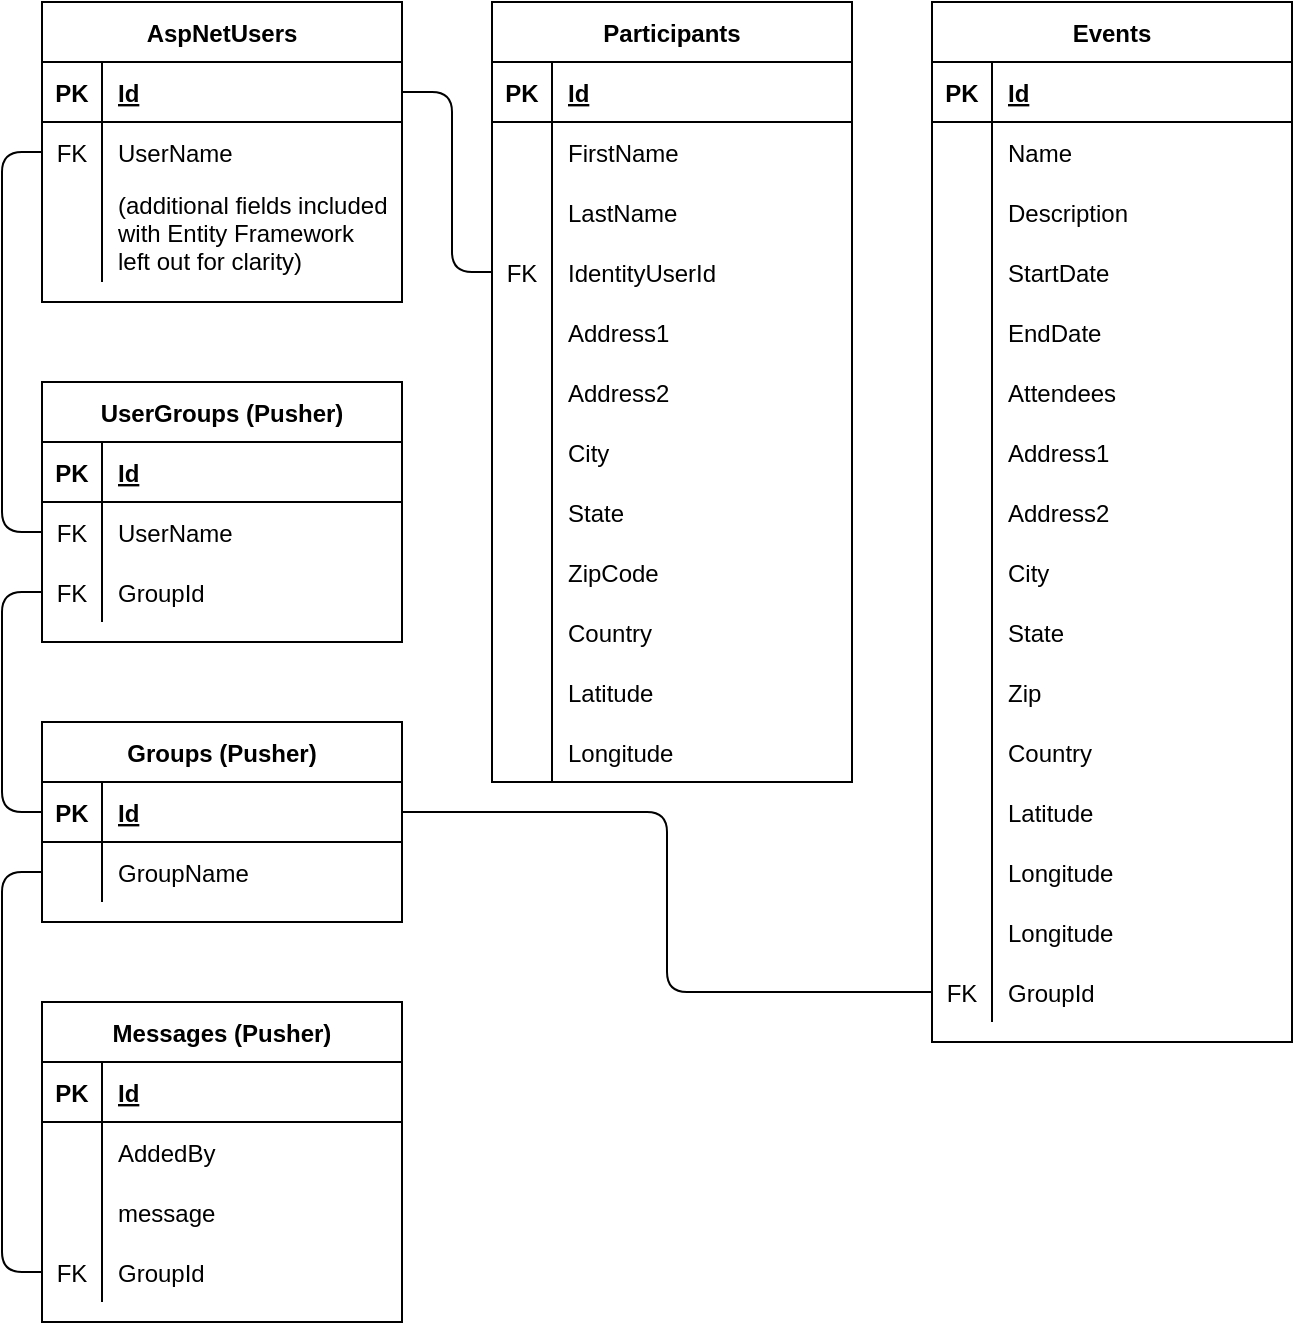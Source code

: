 <mxfile version="13.9.2" type="device"><diagram id="qOiqEgfNBI5_gCwGBmi5" name="Page-1"><mxGraphModel dx="1609" dy="1918" grid="1" gridSize="10" guides="1" tooltips="1" connect="1" arrows="1" fold="1" page="1" pageScale="1" pageWidth="850" pageHeight="1100" math="0" shadow="0"><root><mxCell id="0"/><mxCell id="1" parent="0"/><mxCell id="hx1sIj08Y4smLHDmHDp_-100" value="" style="edgeStyle=orthogonalEdgeStyle;rounded=1;orthogonalLoop=1;jettySize=auto;html=1;exitX=0;exitY=0.5;exitDx=0;exitDy=0;endArrow=none;endFill=0;entryX=1;entryY=0.5;entryDx=0;entryDy=0;" parent="1" source="hx1sIj08Y4smLHDmHDp_-11" target="hx1sIj08Y4smLHDmHDp_-64" edge="1"><mxGeometry relative="1" as="geometry"><Array as="points"><mxPoint x="-620" y="-945"/><mxPoint x="-620" y="-1035"/></Array></mxGeometry></mxCell><mxCell id="hx1sIj08Y4smLHDmHDp_-1" value="Participants" style="shape=table;startSize=30;container=1;collapsible=1;childLayout=tableLayout;fixedRows=1;rowLines=0;fontStyle=1;align=center;resizeLast=1;" parent="1" vertex="1"><mxGeometry x="-600" y="-1080" width="180" height="390" as="geometry"/></mxCell><mxCell id="hx1sIj08Y4smLHDmHDp_-2" value="" style="shape=partialRectangle;collapsible=0;dropTarget=0;pointerEvents=0;fillColor=none;top=0;left=0;bottom=1;right=0;points=[[0,0.5],[1,0.5]];portConstraint=eastwest;" parent="hx1sIj08Y4smLHDmHDp_-1" vertex="1"><mxGeometry y="30" width="180" height="30" as="geometry"/></mxCell><mxCell id="hx1sIj08Y4smLHDmHDp_-3" value="PK" style="shape=partialRectangle;connectable=0;fillColor=none;top=0;left=0;bottom=0;right=0;fontStyle=1;overflow=hidden;" parent="hx1sIj08Y4smLHDmHDp_-2" vertex="1"><mxGeometry width="30" height="30" as="geometry"/></mxCell><mxCell id="hx1sIj08Y4smLHDmHDp_-4" value="Id" style="shape=partialRectangle;connectable=0;fillColor=none;top=0;left=0;bottom=0;right=0;align=left;spacingLeft=6;fontStyle=5;overflow=hidden;" parent="hx1sIj08Y4smLHDmHDp_-2" vertex="1"><mxGeometry x="30" width="150" height="30" as="geometry"/></mxCell><mxCell id="hx1sIj08Y4smLHDmHDp_-5" value="" style="shape=partialRectangle;collapsible=0;dropTarget=0;pointerEvents=0;fillColor=none;top=0;left=0;bottom=0;right=0;points=[[0,0.5],[1,0.5]];portConstraint=eastwest;" parent="hx1sIj08Y4smLHDmHDp_-1" vertex="1"><mxGeometry y="60" width="180" height="30" as="geometry"/></mxCell><mxCell id="hx1sIj08Y4smLHDmHDp_-6" value="" style="shape=partialRectangle;connectable=0;fillColor=none;top=0;left=0;bottom=0;right=0;editable=1;overflow=hidden;" parent="hx1sIj08Y4smLHDmHDp_-5" vertex="1"><mxGeometry width="30" height="30" as="geometry"/></mxCell><mxCell id="hx1sIj08Y4smLHDmHDp_-7" value="FirstName" style="shape=partialRectangle;connectable=0;fillColor=none;top=0;left=0;bottom=0;right=0;align=left;spacingLeft=6;overflow=hidden;" parent="hx1sIj08Y4smLHDmHDp_-5" vertex="1"><mxGeometry x="30" width="150" height="30" as="geometry"/></mxCell><mxCell id="hx1sIj08Y4smLHDmHDp_-8" value="" style="shape=partialRectangle;collapsible=0;dropTarget=0;pointerEvents=0;fillColor=none;top=0;left=0;bottom=0;right=0;points=[[0,0.5],[1,0.5]];portConstraint=eastwest;" parent="hx1sIj08Y4smLHDmHDp_-1" vertex="1"><mxGeometry y="90" width="180" height="30" as="geometry"/></mxCell><mxCell id="hx1sIj08Y4smLHDmHDp_-9" value="" style="shape=partialRectangle;connectable=0;fillColor=none;top=0;left=0;bottom=0;right=0;editable=1;overflow=hidden;" parent="hx1sIj08Y4smLHDmHDp_-8" vertex="1"><mxGeometry width="30" height="30" as="geometry"/></mxCell><mxCell id="hx1sIj08Y4smLHDmHDp_-10" value="LastName" style="shape=partialRectangle;connectable=0;fillColor=none;top=0;left=0;bottom=0;right=0;align=left;spacingLeft=6;overflow=hidden;" parent="hx1sIj08Y4smLHDmHDp_-8" vertex="1"><mxGeometry x="30" width="150" height="30" as="geometry"/></mxCell><mxCell id="hx1sIj08Y4smLHDmHDp_-11" value="" style="shape=partialRectangle;collapsible=0;dropTarget=0;pointerEvents=0;fillColor=none;top=0;left=0;bottom=0;right=0;points=[[0,0.5],[1,0.5]];portConstraint=eastwest;" parent="hx1sIj08Y4smLHDmHDp_-1" vertex="1"><mxGeometry y="120" width="180" height="30" as="geometry"/></mxCell><mxCell id="hx1sIj08Y4smLHDmHDp_-12" value="FK" style="shape=partialRectangle;connectable=0;fillColor=none;top=0;left=0;bottom=0;right=0;editable=1;overflow=hidden;" parent="hx1sIj08Y4smLHDmHDp_-11" vertex="1"><mxGeometry width="30" height="30" as="geometry"/></mxCell><mxCell id="hx1sIj08Y4smLHDmHDp_-13" value="IdentityUserId" style="shape=partialRectangle;connectable=0;fillColor=none;top=0;left=0;bottom=0;right=0;align=left;spacingLeft=6;overflow=hidden;" parent="hx1sIj08Y4smLHDmHDp_-11" vertex="1"><mxGeometry x="30" width="150" height="30" as="geometry"/></mxCell><mxCell id="hx1sIj08Y4smLHDmHDp_-14" value="" style="shape=partialRectangle;collapsible=0;dropTarget=0;pointerEvents=0;fillColor=none;top=0;left=0;bottom=0;right=0;points=[[0,0.5],[1,0.5]];portConstraint=eastwest;" parent="hx1sIj08Y4smLHDmHDp_-1" vertex="1"><mxGeometry y="150" width="180" height="30" as="geometry"/></mxCell><mxCell id="hx1sIj08Y4smLHDmHDp_-15" value="" style="shape=partialRectangle;connectable=0;fillColor=none;top=0;left=0;bottom=0;right=0;editable=1;overflow=hidden;" parent="hx1sIj08Y4smLHDmHDp_-14" vertex="1"><mxGeometry width="30" height="30" as="geometry"/></mxCell><mxCell id="hx1sIj08Y4smLHDmHDp_-16" value="Address1" style="shape=partialRectangle;connectable=0;fillColor=none;top=0;left=0;bottom=0;right=0;align=left;spacingLeft=6;overflow=hidden;" parent="hx1sIj08Y4smLHDmHDp_-14" vertex="1"><mxGeometry x="30" width="150" height="30" as="geometry"/></mxCell><mxCell id="hx1sIj08Y4smLHDmHDp_-17" value="" style="shape=partialRectangle;collapsible=0;dropTarget=0;pointerEvents=0;fillColor=none;top=0;left=0;bottom=0;right=0;points=[[0,0.5],[1,0.5]];portConstraint=eastwest;" parent="hx1sIj08Y4smLHDmHDp_-1" vertex="1"><mxGeometry y="180" width="180" height="30" as="geometry"/></mxCell><mxCell id="hx1sIj08Y4smLHDmHDp_-18" value="" style="shape=partialRectangle;connectable=0;fillColor=none;top=0;left=0;bottom=0;right=0;editable=1;overflow=hidden;" parent="hx1sIj08Y4smLHDmHDp_-17" vertex="1"><mxGeometry width="30" height="30" as="geometry"/></mxCell><mxCell id="hx1sIj08Y4smLHDmHDp_-19" value="Address2" style="shape=partialRectangle;connectable=0;fillColor=none;top=0;left=0;bottom=0;right=0;align=left;spacingLeft=6;overflow=hidden;" parent="hx1sIj08Y4smLHDmHDp_-17" vertex="1"><mxGeometry x="30" width="150" height="30" as="geometry"/></mxCell><mxCell id="hx1sIj08Y4smLHDmHDp_-39" value="" style="shape=partialRectangle;collapsible=0;dropTarget=0;pointerEvents=0;fillColor=none;top=0;left=0;bottom=0;right=0;points=[[0,0.5],[1,0.5]];portConstraint=eastwest;" parent="hx1sIj08Y4smLHDmHDp_-1" vertex="1"><mxGeometry y="210" width="180" height="30" as="geometry"/></mxCell><mxCell id="hx1sIj08Y4smLHDmHDp_-40" value="" style="shape=partialRectangle;connectable=0;fillColor=none;top=0;left=0;bottom=0;right=0;editable=1;overflow=hidden;" parent="hx1sIj08Y4smLHDmHDp_-39" vertex="1"><mxGeometry width="30" height="30" as="geometry"/></mxCell><mxCell id="hx1sIj08Y4smLHDmHDp_-41" value="City" style="shape=partialRectangle;connectable=0;fillColor=none;top=0;left=0;bottom=0;right=0;align=left;spacingLeft=6;overflow=hidden;" parent="hx1sIj08Y4smLHDmHDp_-39" vertex="1"><mxGeometry x="30" width="150" height="30" as="geometry"/></mxCell><mxCell id="hx1sIj08Y4smLHDmHDp_-42" value="" style="shape=partialRectangle;collapsible=0;dropTarget=0;pointerEvents=0;fillColor=none;top=0;left=0;bottom=0;right=0;points=[[0,0.5],[1,0.5]];portConstraint=eastwest;" parent="hx1sIj08Y4smLHDmHDp_-1" vertex="1"><mxGeometry y="240" width="180" height="30" as="geometry"/></mxCell><mxCell id="hx1sIj08Y4smLHDmHDp_-43" value="" style="shape=partialRectangle;connectable=0;fillColor=none;top=0;left=0;bottom=0;right=0;editable=1;overflow=hidden;" parent="hx1sIj08Y4smLHDmHDp_-42" vertex="1"><mxGeometry width="30" height="30" as="geometry"/></mxCell><mxCell id="hx1sIj08Y4smLHDmHDp_-44" value="State" style="shape=partialRectangle;connectable=0;fillColor=none;top=0;left=0;bottom=0;right=0;align=left;spacingLeft=6;overflow=hidden;" parent="hx1sIj08Y4smLHDmHDp_-42" vertex="1"><mxGeometry x="30" width="150" height="30" as="geometry"/></mxCell><mxCell id="hx1sIj08Y4smLHDmHDp_-45" value="" style="shape=partialRectangle;collapsible=0;dropTarget=0;pointerEvents=0;fillColor=none;top=0;left=0;bottom=0;right=0;points=[[0,0.5],[1,0.5]];portConstraint=eastwest;" parent="hx1sIj08Y4smLHDmHDp_-1" vertex="1"><mxGeometry y="270" width="180" height="30" as="geometry"/></mxCell><mxCell id="hx1sIj08Y4smLHDmHDp_-46" value="" style="shape=partialRectangle;connectable=0;fillColor=none;top=0;left=0;bottom=0;right=0;editable=1;overflow=hidden;" parent="hx1sIj08Y4smLHDmHDp_-45" vertex="1"><mxGeometry width="30" height="30" as="geometry"/></mxCell><mxCell id="hx1sIj08Y4smLHDmHDp_-47" value="ZipCode" style="shape=partialRectangle;connectable=0;fillColor=none;top=0;left=0;bottom=0;right=0;align=left;spacingLeft=6;overflow=hidden;" parent="hx1sIj08Y4smLHDmHDp_-45" vertex="1"><mxGeometry x="30" width="150" height="30" as="geometry"/></mxCell><mxCell id="hx1sIj08Y4smLHDmHDp_-48" value="" style="shape=partialRectangle;collapsible=0;dropTarget=0;pointerEvents=0;fillColor=none;top=0;left=0;bottom=0;right=0;points=[[0,0.5],[1,0.5]];portConstraint=eastwest;" parent="hx1sIj08Y4smLHDmHDp_-1" vertex="1"><mxGeometry y="300" width="180" height="30" as="geometry"/></mxCell><mxCell id="hx1sIj08Y4smLHDmHDp_-49" value="" style="shape=partialRectangle;connectable=0;fillColor=none;top=0;left=0;bottom=0;right=0;editable=1;overflow=hidden;" parent="hx1sIj08Y4smLHDmHDp_-48" vertex="1"><mxGeometry width="30" height="30" as="geometry"/></mxCell><mxCell id="hx1sIj08Y4smLHDmHDp_-50" value="Country" style="shape=partialRectangle;connectable=0;fillColor=none;top=0;left=0;bottom=0;right=0;align=left;spacingLeft=6;overflow=hidden;" parent="hx1sIj08Y4smLHDmHDp_-48" vertex="1"><mxGeometry x="30" width="150" height="30" as="geometry"/></mxCell><mxCell id="hx1sIj08Y4smLHDmHDp_-51" value="" style="shape=partialRectangle;collapsible=0;dropTarget=0;pointerEvents=0;fillColor=none;top=0;left=0;bottom=0;right=0;points=[[0,0.5],[1,0.5]];portConstraint=eastwest;" parent="hx1sIj08Y4smLHDmHDp_-1" vertex="1"><mxGeometry y="330" width="180" height="30" as="geometry"/></mxCell><mxCell id="hx1sIj08Y4smLHDmHDp_-52" value="" style="shape=partialRectangle;connectable=0;fillColor=none;top=0;left=0;bottom=0;right=0;editable=1;overflow=hidden;" parent="hx1sIj08Y4smLHDmHDp_-51" vertex="1"><mxGeometry width="30" height="30" as="geometry"/></mxCell><mxCell id="hx1sIj08Y4smLHDmHDp_-53" value="Latitude" style="shape=partialRectangle;connectable=0;fillColor=none;top=0;left=0;bottom=0;right=0;align=left;spacingLeft=6;overflow=hidden;" parent="hx1sIj08Y4smLHDmHDp_-51" vertex="1"><mxGeometry x="30" width="150" height="30" as="geometry"/></mxCell><mxCell id="hx1sIj08Y4smLHDmHDp_-54" value="" style="shape=partialRectangle;collapsible=0;dropTarget=0;pointerEvents=0;fillColor=none;top=0;left=0;bottom=0;right=0;points=[[0,0.5],[1,0.5]];portConstraint=eastwest;" parent="hx1sIj08Y4smLHDmHDp_-1" vertex="1"><mxGeometry y="360" width="180" height="30" as="geometry"/></mxCell><mxCell id="hx1sIj08Y4smLHDmHDp_-55" value="" style="shape=partialRectangle;connectable=0;fillColor=none;top=0;left=0;bottom=0;right=0;editable=1;overflow=hidden;" parent="hx1sIj08Y4smLHDmHDp_-54" vertex="1"><mxGeometry width="30" height="30" as="geometry"/></mxCell><mxCell id="hx1sIj08Y4smLHDmHDp_-56" value="Longitude" style="shape=partialRectangle;connectable=0;fillColor=none;top=0;left=0;bottom=0;right=0;align=left;spacingLeft=6;overflow=hidden;" parent="hx1sIj08Y4smLHDmHDp_-54" vertex="1"><mxGeometry x="30" width="150" height="30" as="geometry"/></mxCell><mxCell id="hx1sIj08Y4smLHDmHDp_-63" value="AspNetUsers" style="shape=table;startSize=30;container=1;collapsible=1;childLayout=tableLayout;fixedRows=1;rowLines=0;fontStyle=1;align=center;resizeLast=1;" parent="1" vertex="1"><mxGeometry x="-825" y="-1080" width="180" height="150" as="geometry"/></mxCell><mxCell id="hx1sIj08Y4smLHDmHDp_-64" value="" style="shape=partialRectangle;collapsible=0;dropTarget=0;pointerEvents=0;fillColor=none;top=0;left=0;bottom=1;right=0;points=[[0,0.5],[1,0.5]];portConstraint=eastwest;" parent="hx1sIj08Y4smLHDmHDp_-63" vertex="1"><mxGeometry y="30" width="180" height="30" as="geometry"/></mxCell><mxCell id="hx1sIj08Y4smLHDmHDp_-65" value="PK" style="shape=partialRectangle;connectable=0;fillColor=none;top=0;left=0;bottom=0;right=0;fontStyle=1;overflow=hidden;" parent="hx1sIj08Y4smLHDmHDp_-64" vertex="1"><mxGeometry width="30" height="30" as="geometry"/></mxCell><mxCell id="hx1sIj08Y4smLHDmHDp_-66" value="Id" style="shape=partialRectangle;connectable=0;fillColor=none;top=0;left=0;bottom=0;right=0;align=left;spacingLeft=6;fontStyle=5;overflow=hidden;" parent="hx1sIj08Y4smLHDmHDp_-64" vertex="1"><mxGeometry x="30" width="150" height="30" as="geometry"/></mxCell><mxCell id="hx1sIj08Y4smLHDmHDp_-91" value="" style="shape=partialRectangle;collapsible=0;dropTarget=0;pointerEvents=0;fillColor=none;top=0;left=0;bottom=0;right=0;points=[[0,0.5],[1,0.5]];portConstraint=eastwest;" parent="hx1sIj08Y4smLHDmHDp_-63" vertex="1"><mxGeometry y="60" width="180" height="30" as="geometry"/></mxCell><mxCell id="hx1sIj08Y4smLHDmHDp_-92" value="FK" style="shape=partialRectangle;connectable=0;fillColor=none;top=0;left=0;bottom=0;right=0;editable=1;overflow=hidden;" parent="hx1sIj08Y4smLHDmHDp_-91" vertex="1"><mxGeometry width="30" height="30" as="geometry"/></mxCell><mxCell id="hx1sIj08Y4smLHDmHDp_-93" value="UserName" style="shape=partialRectangle;connectable=0;fillColor=none;top=0;left=0;bottom=0;right=0;align=left;spacingLeft=6;overflow=hidden;" parent="hx1sIj08Y4smLHDmHDp_-91" vertex="1"><mxGeometry x="30" width="150" height="30" as="geometry"/></mxCell><mxCell id="c5tUpTaA2ZwF08moW2mx-1" value="" style="shape=partialRectangle;collapsible=0;dropTarget=0;pointerEvents=0;fillColor=none;top=0;left=0;bottom=0;right=0;points=[[0,0.5],[1,0.5]];portConstraint=eastwest;" vertex="1" parent="hx1sIj08Y4smLHDmHDp_-63"><mxGeometry y="90" width="180" height="50" as="geometry"/></mxCell><mxCell id="c5tUpTaA2ZwF08moW2mx-2" value="" style="shape=partialRectangle;connectable=0;fillColor=none;top=0;left=0;bottom=0;right=0;editable=1;overflow=hidden;" vertex="1" parent="c5tUpTaA2ZwF08moW2mx-1"><mxGeometry width="30" height="50" as="geometry"/></mxCell><mxCell id="c5tUpTaA2ZwF08moW2mx-3" value="(additional fields included&#10;with Entity Framework&#10;left out for clarity)" style="shape=partialRectangle;connectable=0;fillColor=none;top=0;left=0;bottom=0;right=0;align=left;spacingLeft=6;overflow=hidden;" vertex="1" parent="c5tUpTaA2ZwF08moW2mx-1"><mxGeometry x="30" width="150" height="50" as="geometry"/></mxCell><mxCell id="hx1sIj08Y4smLHDmHDp_-101" value="Events" style="shape=table;startSize=30;container=1;collapsible=1;childLayout=tableLayout;fixedRows=1;rowLines=0;fontStyle=1;align=center;resizeLast=1;" parent="1" vertex="1"><mxGeometry x="-380" y="-1080" width="180" height="520" as="geometry"/></mxCell><mxCell id="hx1sIj08Y4smLHDmHDp_-102" value="" style="shape=partialRectangle;collapsible=0;dropTarget=0;pointerEvents=0;fillColor=none;top=0;left=0;bottom=1;right=0;points=[[0,0.5],[1,0.5]];portConstraint=eastwest;" parent="hx1sIj08Y4smLHDmHDp_-101" vertex="1"><mxGeometry y="30" width="180" height="30" as="geometry"/></mxCell><mxCell id="hx1sIj08Y4smLHDmHDp_-103" value="PK" style="shape=partialRectangle;connectable=0;fillColor=none;top=0;left=0;bottom=0;right=0;fontStyle=1;overflow=hidden;" parent="hx1sIj08Y4smLHDmHDp_-102" vertex="1"><mxGeometry width="30" height="30" as="geometry"/></mxCell><mxCell id="hx1sIj08Y4smLHDmHDp_-104" value="Id" style="shape=partialRectangle;connectable=0;fillColor=none;top=0;left=0;bottom=0;right=0;align=left;spacingLeft=6;fontStyle=5;overflow=hidden;" parent="hx1sIj08Y4smLHDmHDp_-102" vertex="1"><mxGeometry x="30" width="150" height="30" as="geometry"/></mxCell><mxCell id="hx1sIj08Y4smLHDmHDp_-105" value="" style="shape=partialRectangle;collapsible=0;dropTarget=0;pointerEvents=0;fillColor=none;top=0;left=0;bottom=0;right=0;points=[[0,0.5],[1,0.5]];portConstraint=eastwest;" parent="hx1sIj08Y4smLHDmHDp_-101" vertex="1"><mxGeometry y="60" width="180" height="30" as="geometry"/></mxCell><mxCell id="hx1sIj08Y4smLHDmHDp_-106" value="" style="shape=partialRectangle;connectable=0;fillColor=none;top=0;left=0;bottom=0;right=0;editable=1;overflow=hidden;" parent="hx1sIj08Y4smLHDmHDp_-105" vertex="1"><mxGeometry width="30" height="30" as="geometry"/></mxCell><mxCell id="hx1sIj08Y4smLHDmHDp_-107" value="Name" style="shape=partialRectangle;connectable=0;fillColor=none;top=0;left=0;bottom=0;right=0;align=left;spacingLeft=6;overflow=hidden;" parent="hx1sIj08Y4smLHDmHDp_-105" vertex="1"><mxGeometry x="30" width="150" height="30" as="geometry"/></mxCell><mxCell id="hx1sIj08Y4smLHDmHDp_-108" value="" style="shape=partialRectangle;collapsible=0;dropTarget=0;pointerEvents=0;fillColor=none;top=0;left=0;bottom=0;right=0;points=[[0,0.5],[1,0.5]];portConstraint=eastwest;" parent="hx1sIj08Y4smLHDmHDp_-101" vertex="1"><mxGeometry y="90" width="180" height="30" as="geometry"/></mxCell><mxCell id="hx1sIj08Y4smLHDmHDp_-109" value="" style="shape=partialRectangle;connectable=0;fillColor=none;top=0;left=0;bottom=0;right=0;editable=1;overflow=hidden;" parent="hx1sIj08Y4smLHDmHDp_-108" vertex="1"><mxGeometry width="30" height="30" as="geometry"/></mxCell><mxCell id="hx1sIj08Y4smLHDmHDp_-110" value="Description" style="shape=partialRectangle;connectable=0;fillColor=none;top=0;left=0;bottom=0;right=0;align=left;spacingLeft=6;overflow=hidden;" parent="hx1sIj08Y4smLHDmHDp_-108" vertex="1"><mxGeometry x="30" width="150" height="30" as="geometry"/></mxCell><mxCell id="hx1sIj08Y4smLHDmHDp_-111" value="" style="shape=partialRectangle;collapsible=0;dropTarget=0;pointerEvents=0;fillColor=none;top=0;left=0;bottom=0;right=0;points=[[0,0.5],[1,0.5]];portConstraint=eastwest;" parent="hx1sIj08Y4smLHDmHDp_-101" vertex="1"><mxGeometry y="120" width="180" height="30" as="geometry"/></mxCell><mxCell id="hx1sIj08Y4smLHDmHDp_-112" value="" style="shape=partialRectangle;connectable=0;fillColor=none;top=0;left=0;bottom=0;right=0;editable=1;overflow=hidden;" parent="hx1sIj08Y4smLHDmHDp_-111" vertex="1"><mxGeometry width="30" height="30" as="geometry"/></mxCell><mxCell id="hx1sIj08Y4smLHDmHDp_-113" value="StartDate" style="shape=partialRectangle;connectable=0;fillColor=none;top=0;left=0;bottom=0;right=0;align=left;spacingLeft=6;overflow=hidden;" parent="hx1sIj08Y4smLHDmHDp_-111" vertex="1"><mxGeometry x="30" width="150" height="30" as="geometry"/></mxCell><mxCell id="hx1sIj08Y4smLHDmHDp_-114" value="" style="shape=partialRectangle;collapsible=0;dropTarget=0;pointerEvents=0;fillColor=none;top=0;left=0;bottom=0;right=0;points=[[0,0.5],[1,0.5]];portConstraint=eastwest;" parent="hx1sIj08Y4smLHDmHDp_-101" vertex="1"><mxGeometry y="150" width="180" height="30" as="geometry"/></mxCell><mxCell id="hx1sIj08Y4smLHDmHDp_-115" value="" style="shape=partialRectangle;connectable=0;fillColor=none;top=0;left=0;bottom=0;right=0;editable=1;overflow=hidden;" parent="hx1sIj08Y4smLHDmHDp_-114" vertex="1"><mxGeometry width="30" height="30" as="geometry"/></mxCell><mxCell id="hx1sIj08Y4smLHDmHDp_-116" value="EndDate" style="shape=partialRectangle;connectable=0;fillColor=none;top=0;left=0;bottom=0;right=0;align=left;spacingLeft=6;overflow=hidden;" parent="hx1sIj08Y4smLHDmHDp_-114" vertex="1"><mxGeometry x="30" width="150" height="30" as="geometry"/></mxCell><mxCell id="hx1sIj08Y4smLHDmHDp_-117" value="" style="shape=partialRectangle;collapsible=0;dropTarget=0;pointerEvents=0;fillColor=none;top=0;left=0;bottom=0;right=0;points=[[0,0.5],[1,0.5]];portConstraint=eastwest;" parent="hx1sIj08Y4smLHDmHDp_-101" vertex="1"><mxGeometry y="180" width="180" height="30" as="geometry"/></mxCell><mxCell id="hx1sIj08Y4smLHDmHDp_-118" value="" style="shape=partialRectangle;connectable=0;fillColor=none;top=0;left=0;bottom=0;right=0;editable=1;overflow=hidden;" parent="hx1sIj08Y4smLHDmHDp_-117" vertex="1"><mxGeometry width="30" height="30" as="geometry"/></mxCell><mxCell id="hx1sIj08Y4smLHDmHDp_-119" value="Attendees" style="shape=partialRectangle;connectable=0;fillColor=none;top=0;left=0;bottom=0;right=0;align=left;spacingLeft=6;overflow=hidden;" parent="hx1sIj08Y4smLHDmHDp_-117" vertex="1"><mxGeometry x="30" width="150" height="30" as="geometry"/></mxCell><mxCell id="hx1sIj08Y4smLHDmHDp_-120" value="" style="shape=partialRectangle;collapsible=0;dropTarget=0;pointerEvents=0;fillColor=none;top=0;left=0;bottom=0;right=0;points=[[0,0.5],[1,0.5]];portConstraint=eastwest;" parent="hx1sIj08Y4smLHDmHDp_-101" vertex="1"><mxGeometry y="210" width="180" height="30" as="geometry"/></mxCell><mxCell id="hx1sIj08Y4smLHDmHDp_-121" value="" style="shape=partialRectangle;connectable=0;fillColor=none;top=0;left=0;bottom=0;right=0;editable=1;overflow=hidden;" parent="hx1sIj08Y4smLHDmHDp_-120" vertex="1"><mxGeometry width="30" height="30" as="geometry"/></mxCell><mxCell id="hx1sIj08Y4smLHDmHDp_-122" value="Address1" style="shape=partialRectangle;connectable=0;fillColor=none;top=0;left=0;bottom=0;right=0;align=left;spacingLeft=6;overflow=hidden;" parent="hx1sIj08Y4smLHDmHDp_-120" vertex="1"><mxGeometry x="30" width="150" height="30" as="geometry"/></mxCell><mxCell id="hx1sIj08Y4smLHDmHDp_-123" value="" style="shape=partialRectangle;collapsible=0;dropTarget=0;pointerEvents=0;fillColor=none;top=0;left=0;bottom=0;right=0;points=[[0,0.5],[1,0.5]];portConstraint=eastwest;" parent="hx1sIj08Y4smLHDmHDp_-101" vertex="1"><mxGeometry y="240" width="180" height="30" as="geometry"/></mxCell><mxCell id="hx1sIj08Y4smLHDmHDp_-124" value="" style="shape=partialRectangle;connectable=0;fillColor=none;top=0;left=0;bottom=0;right=0;editable=1;overflow=hidden;" parent="hx1sIj08Y4smLHDmHDp_-123" vertex="1"><mxGeometry width="30" height="30" as="geometry"/></mxCell><mxCell id="hx1sIj08Y4smLHDmHDp_-125" value="Address2" style="shape=partialRectangle;connectable=0;fillColor=none;top=0;left=0;bottom=0;right=0;align=left;spacingLeft=6;overflow=hidden;" parent="hx1sIj08Y4smLHDmHDp_-123" vertex="1"><mxGeometry x="30" width="150" height="30" as="geometry"/></mxCell><mxCell id="hx1sIj08Y4smLHDmHDp_-126" value="" style="shape=partialRectangle;collapsible=0;dropTarget=0;pointerEvents=0;fillColor=none;top=0;left=0;bottom=0;right=0;points=[[0,0.5],[1,0.5]];portConstraint=eastwest;" parent="hx1sIj08Y4smLHDmHDp_-101" vertex="1"><mxGeometry y="270" width="180" height="30" as="geometry"/></mxCell><mxCell id="hx1sIj08Y4smLHDmHDp_-127" value="" style="shape=partialRectangle;connectable=0;fillColor=none;top=0;left=0;bottom=0;right=0;editable=1;overflow=hidden;" parent="hx1sIj08Y4smLHDmHDp_-126" vertex="1"><mxGeometry width="30" height="30" as="geometry"/></mxCell><mxCell id="hx1sIj08Y4smLHDmHDp_-128" value="City" style="shape=partialRectangle;connectable=0;fillColor=none;top=0;left=0;bottom=0;right=0;align=left;spacingLeft=6;overflow=hidden;" parent="hx1sIj08Y4smLHDmHDp_-126" vertex="1"><mxGeometry x="30" width="150" height="30" as="geometry"/></mxCell><mxCell id="hx1sIj08Y4smLHDmHDp_-129" value="" style="shape=partialRectangle;collapsible=0;dropTarget=0;pointerEvents=0;fillColor=none;top=0;left=0;bottom=0;right=0;points=[[0,0.5],[1,0.5]];portConstraint=eastwest;" parent="hx1sIj08Y4smLHDmHDp_-101" vertex="1"><mxGeometry y="300" width="180" height="30" as="geometry"/></mxCell><mxCell id="hx1sIj08Y4smLHDmHDp_-130" value="" style="shape=partialRectangle;connectable=0;fillColor=none;top=0;left=0;bottom=0;right=0;editable=1;overflow=hidden;" parent="hx1sIj08Y4smLHDmHDp_-129" vertex="1"><mxGeometry width="30" height="30" as="geometry"/></mxCell><mxCell id="hx1sIj08Y4smLHDmHDp_-131" value="State" style="shape=partialRectangle;connectable=0;fillColor=none;top=0;left=0;bottom=0;right=0;align=left;spacingLeft=6;overflow=hidden;" parent="hx1sIj08Y4smLHDmHDp_-129" vertex="1"><mxGeometry x="30" width="150" height="30" as="geometry"/></mxCell><mxCell id="hx1sIj08Y4smLHDmHDp_-132" value="" style="shape=partialRectangle;collapsible=0;dropTarget=0;pointerEvents=0;fillColor=none;top=0;left=0;bottom=0;right=0;points=[[0,0.5],[1,0.5]];portConstraint=eastwest;" parent="hx1sIj08Y4smLHDmHDp_-101" vertex="1"><mxGeometry y="330" width="180" height="30" as="geometry"/></mxCell><mxCell id="hx1sIj08Y4smLHDmHDp_-133" value="" style="shape=partialRectangle;connectable=0;fillColor=none;top=0;left=0;bottom=0;right=0;editable=1;overflow=hidden;" parent="hx1sIj08Y4smLHDmHDp_-132" vertex="1"><mxGeometry width="30" height="30" as="geometry"/></mxCell><mxCell id="hx1sIj08Y4smLHDmHDp_-134" value="Zip" style="shape=partialRectangle;connectable=0;fillColor=none;top=0;left=0;bottom=0;right=0;align=left;spacingLeft=6;overflow=hidden;" parent="hx1sIj08Y4smLHDmHDp_-132" vertex="1"><mxGeometry x="30" width="150" height="30" as="geometry"/></mxCell><mxCell id="hx1sIj08Y4smLHDmHDp_-135" value="" style="shape=partialRectangle;collapsible=0;dropTarget=0;pointerEvents=0;fillColor=none;top=0;left=0;bottom=0;right=0;points=[[0,0.5],[1,0.5]];portConstraint=eastwest;" parent="hx1sIj08Y4smLHDmHDp_-101" vertex="1"><mxGeometry y="360" width="180" height="30" as="geometry"/></mxCell><mxCell id="hx1sIj08Y4smLHDmHDp_-136" value="" style="shape=partialRectangle;connectable=0;fillColor=none;top=0;left=0;bottom=0;right=0;editable=1;overflow=hidden;" parent="hx1sIj08Y4smLHDmHDp_-135" vertex="1"><mxGeometry width="30" height="30" as="geometry"/></mxCell><mxCell id="hx1sIj08Y4smLHDmHDp_-137" value="Country" style="shape=partialRectangle;connectable=0;fillColor=none;top=0;left=0;bottom=0;right=0;align=left;spacingLeft=6;overflow=hidden;" parent="hx1sIj08Y4smLHDmHDp_-135" vertex="1"><mxGeometry x="30" width="150" height="30" as="geometry"/></mxCell><mxCell id="hx1sIj08Y4smLHDmHDp_-138" value="" style="shape=partialRectangle;collapsible=0;dropTarget=0;pointerEvents=0;fillColor=none;top=0;left=0;bottom=0;right=0;points=[[0,0.5],[1,0.5]];portConstraint=eastwest;" parent="hx1sIj08Y4smLHDmHDp_-101" vertex="1"><mxGeometry y="390" width="180" height="30" as="geometry"/></mxCell><mxCell id="hx1sIj08Y4smLHDmHDp_-139" value="" style="shape=partialRectangle;connectable=0;fillColor=none;top=0;left=0;bottom=0;right=0;editable=1;overflow=hidden;" parent="hx1sIj08Y4smLHDmHDp_-138" vertex="1"><mxGeometry width="30" height="30" as="geometry"/></mxCell><mxCell id="hx1sIj08Y4smLHDmHDp_-140" value="Latitude" style="shape=partialRectangle;connectable=0;fillColor=none;top=0;left=0;bottom=0;right=0;align=left;spacingLeft=6;overflow=hidden;" parent="hx1sIj08Y4smLHDmHDp_-138" vertex="1"><mxGeometry x="30" width="150" height="30" as="geometry"/></mxCell><mxCell id="hx1sIj08Y4smLHDmHDp_-141" value="" style="shape=partialRectangle;collapsible=0;dropTarget=0;pointerEvents=0;fillColor=none;top=0;left=0;bottom=0;right=0;points=[[0,0.5],[1,0.5]];portConstraint=eastwest;" parent="hx1sIj08Y4smLHDmHDp_-101" vertex="1"><mxGeometry y="420" width="180" height="30" as="geometry"/></mxCell><mxCell id="hx1sIj08Y4smLHDmHDp_-142" value="" style="shape=partialRectangle;connectable=0;fillColor=none;top=0;left=0;bottom=0;right=0;editable=1;overflow=hidden;" parent="hx1sIj08Y4smLHDmHDp_-141" vertex="1"><mxGeometry width="30" height="30" as="geometry"/></mxCell><mxCell id="hx1sIj08Y4smLHDmHDp_-143" value="Longitude" style="shape=partialRectangle;connectable=0;fillColor=none;top=0;left=0;bottom=0;right=0;align=left;spacingLeft=6;overflow=hidden;" parent="hx1sIj08Y4smLHDmHDp_-141" vertex="1"><mxGeometry x="30" width="150" height="30" as="geometry"/></mxCell><mxCell id="c5tUpTaA2ZwF08moW2mx-21" value="" style="shape=partialRectangle;collapsible=0;dropTarget=0;pointerEvents=0;fillColor=none;top=0;left=0;bottom=0;right=0;points=[[0,0.5],[1,0.5]];portConstraint=eastwest;" vertex="1" parent="hx1sIj08Y4smLHDmHDp_-101"><mxGeometry y="450" width="180" height="30" as="geometry"/></mxCell><mxCell id="c5tUpTaA2ZwF08moW2mx-22" value="" style="shape=partialRectangle;connectable=0;fillColor=none;top=0;left=0;bottom=0;right=0;editable=1;overflow=hidden;" vertex="1" parent="c5tUpTaA2ZwF08moW2mx-21"><mxGeometry width="30" height="30" as="geometry"/></mxCell><mxCell id="c5tUpTaA2ZwF08moW2mx-23" value="Longitude" style="shape=partialRectangle;connectable=0;fillColor=none;top=0;left=0;bottom=0;right=0;align=left;spacingLeft=6;overflow=hidden;" vertex="1" parent="c5tUpTaA2ZwF08moW2mx-21"><mxGeometry x="30" width="150" height="30" as="geometry"/></mxCell><mxCell id="c5tUpTaA2ZwF08moW2mx-24" value="" style="shape=partialRectangle;collapsible=0;dropTarget=0;pointerEvents=0;fillColor=none;top=0;left=0;bottom=0;right=0;points=[[0,0.5],[1,0.5]];portConstraint=eastwest;" vertex="1" parent="hx1sIj08Y4smLHDmHDp_-101"><mxGeometry y="480" width="180" height="30" as="geometry"/></mxCell><mxCell id="c5tUpTaA2ZwF08moW2mx-25" value="FK" style="shape=partialRectangle;connectable=0;fillColor=none;top=0;left=0;bottom=0;right=0;editable=1;overflow=hidden;" vertex="1" parent="c5tUpTaA2ZwF08moW2mx-24"><mxGeometry width="30" height="30" as="geometry"/></mxCell><mxCell id="c5tUpTaA2ZwF08moW2mx-26" value="GroupId" style="shape=partialRectangle;connectable=0;fillColor=none;top=0;left=0;bottom=0;right=0;align=left;spacingLeft=6;overflow=hidden;" vertex="1" parent="c5tUpTaA2ZwF08moW2mx-24"><mxGeometry x="30" width="150" height="30" as="geometry"/></mxCell><mxCell id="hx1sIj08Y4smLHDmHDp_-224" value="" style="edgeStyle=orthogonalEdgeStyle;rounded=1;orthogonalLoop=1;jettySize=auto;html=1;entryX=0;entryY=0.5;entryDx=0;entryDy=0;endArrow=none;endFill=0;exitX=0;exitY=0.5;exitDx=0;exitDy=0;" parent="1" source="hx1sIj08Y4smLHDmHDp_-145" target="hx1sIj08Y4smLHDmHDp_-210" edge="1"><mxGeometry relative="1" as="geometry"><mxPoint x="-760" y="-640" as="targetPoint"/></mxGeometry></mxCell><mxCell id="hx1sIj08Y4smLHDmHDp_-144" value="Groups (Pusher)" style="shape=table;startSize=30;container=1;collapsible=1;childLayout=tableLayout;fixedRows=1;rowLines=0;fontStyle=1;align=center;resizeLast=1;" parent="1" vertex="1"><mxGeometry x="-825" y="-720" width="180" height="100" as="geometry"/></mxCell><mxCell id="hx1sIj08Y4smLHDmHDp_-145" value="" style="shape=partialRectangle;collapsible=0;dropTarget=0;pointerEvents=0;fillColor=none;top=0;left=0;bottom=1;right=0;points=[[0,0.5],[1,0.5]];portConstraint=eastwest;" parent="hx1sIj08Y4smLHDmHDp_-144" vertex="1"><mxGeometry y="30" width="180" height="30" as="geometry"/></mxCell><mxCell id="hx1sIj08Y4smLHDmHDp_-146" value="PK" style="shape=partialRectangle;connectable=0;fillColor=none;top=0;left=0;bottom=0;right=0;fontStyle=1;overflow=hidden;" parent="hx1sIj08Y4smLHDmHDp_-145" vertex="1"><mxGeometry width="30" height="30" as="geometry"/></mxCell><mxCell id="hx1sIj08Y4smLHDmHDp_-147" value="Id" style="shape=partialRectangle;connectable=0;fillColor=none;top=0;left=0;bottom=0;right=0;align=left;spacingLeft=6;fontStyle=5;overflow=hidden;" parent="hx1sIj08Y4smLHDmHDp_-145" vertex="1"><mxGeometry x="30" width="150" height="30" as="geometry"/></mxCell><mxCell id="hx1sIj08Y4smLHDmHDp_-148" value="" style="shape=partialRectangle;collapsible=0;dropTarget=0;pointerEvents=0;fillColor=none;top=0;left=0;bottom=0;right=0;points=[[0,0.5],[1,0.5]];portConstraint=eastwest;" parent="hx1sIj08Y4smLHDmHDp_-144" vertex="1"><mxGeometry y="60" width="180" height="30" as="geometry"/></mxCell><mxCell id="hx1sIj08Y4smLHDmHDp_-149" value="" style="shape=partialRectangle;connectable=0;fillColor=none;top=0;left=0;bottom=0;right=0;editable=1;overflow=hidden;" parent="hx1sIj08Y4smLHDmHDp_-148" vertex="1"><mxGeometry width="30" height="30" as="geometry"/></mxCell><mxCell id="hx1sIj08Y4smLHDmHDp_-150" value="GroupName" style="shape=partialRectangle;connectable=0;fillColor=none;top=0;left=0;bottom=0;right=0;align=left;spacingLeft=6;overflow=hidden;" parent="hx1sIj08Y4smLHDmHDp_-148" vertex="1"><mxGeometry x="30" width="150" height="30" as="geometry"/></mxCell><mxCell id="hx1sIj08Y4smLHDmHDp_-202" value="" style="edgeStyle=orthogonalEdgeStyle;rounded=1;orthogonalLoop=1;jettySize=auto;html=1;entryX=0;entryY=0.5;entryDx=0;entryDy=0;exitX=0;exitY=0.5;exitDx=0;exitDy=0;endArrow=none;endFill=0;" parent="1" source="hx1sIj08Y4smLHDmHDp_-167" target="hx1sIj08Y4smLHDmHDp_-148" edge="1"><mxGeometry relative="1" as="geometry"/></mxCell><mxCell id="hx1sIj08Y4smLHDmHDp_-157" value="Messages (Pusher)" style="shape=table;startSize=30;container=1;collapsible=1;childLayout=tableLayout;fixedRows=1;rowLines=0;fontStyle=1;align=center;resizeLast=1;" parent="1" vertex="1"><mxGeometry x="-825" y="-580" width="180" height="160" as="geometry"/></mxCell><mxCell id="hx1sIj08Y4smLHDmHDp_-158" value="" style="shape=partialRectangle;collapsible=0;dropTarget=0;pointerEvents=0;fillColor=none;top=0;left=0;bottom=1;right=0;points=[[0,0.5],[1,0.5]];portConstraint=eastwest;" parent="hx1sIj08Y4smLHDmHDp_-157" vertex="1"><mxGeometry y="30" width="180" height="30" as="geometry"/></mxCell><mxCell id="hx1sIj08Y4smLHDmHDp_-159" value="PK" style="shape=partialRectangle;connectable=0;fillColor=none;top=0;left=0;bottom=0;right=0;fontStyle=1;overflow=hidden;" parent="hx1sIj08Y4smLHDmHDp_-158" vertex="1"><mxGeometry width="30" height="30" as="geometry"/></mxCell><mxCell id="hx1sIj08Y4smLHDmHDp_-160" value="Id" style="shape=partialRectangle;connectable=0;fillColor=none;top=0;left=0;bottom=0;right=0;align=left;spacingLeft=6;fontStyle=5;overflow=hidden;" parent="hx1sIj08Y4smLHDmHDp_-158" vertex="1"><mxGeometry x="30" width="150" height="30" as="geometry"/></mxCell><mxCell id="hx1sIj08Y4smLHDmHDp_-161" value="" style="shape=partialRectangle;collapsible=0;dropTarget=0;pointerEvents=0;fillColor=none;top=0;left=0;bottom=0;right=0;points=[[0,0.5],[1,0.5]];portConstraint=eastwest;" parent="hx1sIj08Y4smLHDmHDp_-157" vertex="1"><mxGeometry y="60" width="180" height="30" as="geometry"/></mxCell><mxCell id="hx1sIj08Y4smLHDmHDp_-162" value="" style="shape=partialRectangle;connectable=0;fillColor=none;top=0;left=0;bottom=0;right=0;editable=1;overflow=hidden;" parent="hx1sIj08Y4smLHDmHDp_-161" vertex="1"><mxGeometry width="30" height="30" as="geometry"/></mxCell><mxCell id="hx1sIj08Y4smLHDmHDp_-163" value="AddedBy" style="shape=partialRectangle;connectable=0;fillColor=none;top=0;left=0;bottom=0;right=0;align=left;spacingLeft=6;overflow=hidden;" parent="hx1sIj08Y4smLHDmHDp_-161" vertex="1"><mxGeometry x="30" width="150" height="30" as="geometry"/></mxCell><mxCell id="hx1sIj08Y4smLHDmHDp_-164" value="" style="shape=partialRectangle;collapsible=0;dropTarget=0;pointerEvents=0;fillColor=none;top=0;left=0;bottom=0;right=0;points=[[0,0.5],[1,0.5]];portConstraint=eastwest;" parent="hx1sIj08Y4smLHDmHDp_-157" vertex="1"><mxGeometry y="90" width="180" height="30" as="geometry"/></mxCell><mxCell id="hx1sIj08Y4smLHDmHDp_-165" value="" style="shape=partialRectangle;connectable=0;fillColor=none;top=0;left=0;bottom=0;right=0;editable=1;overflow=hidden;" parent="hx1sIj08Y4smLHDmHDp_-164" vertex="1"><mxGeometry width="30" height="30" as="geometry"/></mxCell><mxCell id="hx1sIj08Y4smLHDmHDp_-166" value="message" style="shape=partialRectangle;connectable=0;fillColor=none;top=0;left=0;bottom=0;right=0;align=left;spacingLeft=6;overflow=hidden;" parent="hx1sIj08Y4smLHDmHDp_-164" vertex="1"><mxGeometry x="30" width="150" height="30" as="geometry"/></mxCell><mxCell id="hx1sIj08Y4smLHDmHDp_-167" value="" style="shape=partialRectangle;collapsible=0;dropTarget=0;pointerEvents=0;fillColor=none;top=0;left=0;bottom=0;right=0;points=[[0,0.5],[1,0.5]];portConstraint=eastwest;" parent="hx1sIj08Y4smLHDmHDp_-157" vertex="1"><mxGeometry y="120" width="180" height="30" as="geometry"/></mxCell><mxCell id="hx1sIj08Y4smLHDmHDp_-168" value="FK" style="shape=partialRectangle;connectable=0;fillColor=none;top=0;left=0;bottom=0;right=0;editable=1;overflow=hidden;" parent="hx1sIj08Y4smLHDmHDp_-167" vertex="1"><mxGeometry width="30" height="30" as="geometry"/></mxCell><mxCell id="hx1sIj08Y4smLHDmHDp_-169" value="GroupId" style="shape=partialRectangle;connectable=0;fillColor=none;top=0;left=0;bottom=0;right=0;align=left;spacingLeft=6;overflow=hidden;" parent="hx1sIj08Y4smLHDmHDp_-167" vertex="1"><mxGeometry x="30" width="150" height="30" as="geometry"/></mxCell><mxCell id="hx1sIj08Y4smLHDmHDp_-203" value="UserGroups (Pusher)" style="shape=table;startSize=30;container=1;collapsible=1;childLayout=tableLayout;fixedRows=1;rowLines=0;fontStyle=1;align=center;resizeLast=1;" parent="1" vertex="1"><mxGeometry x="-825" y="-890" width="180" height="130" as="geometry"/></mxCell><mxCell id="hx1sIj08Y4smLHDmHDp_-204" value="" style="shape=partialRectangle;collapsible=0;dropTarget=0;pointerEvents=0;fillColor=none;top=0;left=0;bottom=1;right=0;points=[[0,0.5],[1,0.5]];portConstraint=eastwest;" parent="hx1sIj08Y4smLHDmHDp_-203" vertex="1"><mxGeometry y="30" width="180" height="30" as="geometry"/></mxCell><mxCell id="hx1sIj08Y4smLHDmHDp_-205" value="PK" style="shape=partialRectangle;connectable=0;fillColor=none;top=0;left=0;bottom=0;right=0;fontStyle=1;overflow=hidden;" parent="hx1sIj08Y4smLHDmHDp_-204" vertex="1"><mxGeometry width="30" height="30" as="geometry"/></mxCell><mxCell id="hx1sIj08Y4smLHDmHDp_-206" value="Id" style="shape=partialRectangle;connectable=0;fillColor=none;top=0;left=0;bottom=0;right=0;align=left;spacingLeft=6;fontStyle=5;overflow=hidden;" parent="hx1sIj08Y4smLHDmHDp_-204" vertex="1"><mxGeometry x="30" width="150" height="30" as="geometry"/></mxCell><mxCell id="hx1sIj08Y4smLHDmHDp_-207" value="" style="shape=partialRectangle;collapsible=0;dropTarget=0;pointerEvents=0;fillColor=none;top=0;left=0;bottom=0;right=0;points=[[0,0.5],[1,0.5]];portConstraint=eastwest;" parent="hx1sIj08Y4smLHDmHDp_-203" vertex="1"><mxGeometry y="60" width="180" height="30" as="geometry"/></mxCell><mxCell id="hx1sIj08Y4smLHDmHDp_-208" value="FK" style="shape=partialRectangle;connectable=0;fillColor=none;top=0;left=0;bottom=0;right=0;editable=1;overflow=hidden;" parent="hx1sIj08Y4smLHDmHDp_-207" vertex="1"><mxGeometry width="30" height="30" as="geometry"/></mxCell><mxCell id="hx1sIj08Y4smLHDmHDp_-209" value="UserName" style="shape=partialRectangle;connectable=0;fillColor=none;top=0;left=0;bottom=0;right=0;align=left;spacingLeft=6;overflow=hidden;" parent="hx1sIj08Y4smLHDmHDp_-207" vertex="1"><mxGeometry x="30" width="150" height="30" as="geometry"/></mxCell><mxCell id="hx1sIj08Y4smLHDmHDp_-210" value="" style="shape=partialRectangle;collapsible=0;dropTarget=0;pointerEvents=0;fillColor=none;top=0;left=0;bottom=0;right=0;points=[[0,0.5],[1,0.5]];portConstraint=eastwest;" parent="hx1sIj08Y4smLHDmHDp_-203" vertex="1"><mxGeometry y="90" width="180" height="30" as="geometry"/></mxCell><mxCell id="hx1sIj08Y4smLHDmHDp_-211" value="FK" style="shape=partialRectangle;connectable=0;fillColor=none;top=0;left=0;bottom=0;right=0;editable=1;overflow=hidden;" parent="hx1sIj08Y4smLHDmHDp_-210" vertex="1"><mxGeometry width="30" height="30" as="geometry"/></mxCell><mxCell id="hx1sIj08Y4smLHDmHDp_-212" value="GroupId" style="shape=partialRectangle;connectable=0;fillColor=none;top=0;left=0;bottom=0;right=0;align=left;spacingLeft=6;overflow=hidden;" parent="hx1sIj08Y4smLHDmHDp_-210" vertex="1"><mxGeometry x="30" width="150" height="30" as="geometry"/></mxCell><mxCell id="c5tUpTaA2ZwF08moW2mx-17" value="" style="edgeStyle=orthogonalEdgeStyle;rounded=1;orthogonalLoop=1;jettySize=auto;html=1;entryX=0;entryY=0.5;entryDx=0;entryDy=0;endArrow=none;endFill=0;exitX=0;exitY=0.5;exitDx=0;exitDy=0;" edge="1" parent="1" source="hx1sIj08Y4smLHDmHDp_-207" target="hx1sIj08Y4smLHDmHDp_-91"><mxGeometry relative="1" as="geometry"><mxPoint x="-815" y="-775" as="targetPoint"/><mxPoint x="-815" y="-665" as="sourcePoint"/></mxGeometry></mxCell><mxCell id="c5tUpTaA2ZwF08moW2mx-27" value="" style="edgeStyle=orthogonalEdgeStyle;rounded=1;orthogonalLoop=1;jettySize=auto;html=1;entryX=1;entryY=0.5;entryDx=0;entryDy=0;exitX=0;exitY=0.5;exitDx=0;exitDy=0;endArrow=none;endFill=0;" edge="1" parent="1" source="c5tUpTaA2ZwF08moW2mx-24" target="hx1sIj08Y4smLHDmHDp_-145"><mxGeometry relative="1" as="geometry"><mxPoint x="-815" y="-435" as="sourcePoint"/><mxPoint x="-815" y="-635" as="targetPoint"/></mxGeometry></mxCell></root></mxGraphModel></diagram></mxfile>